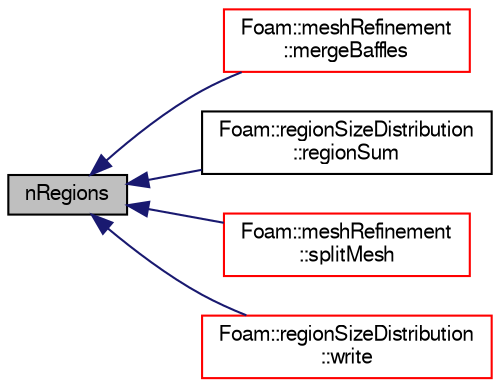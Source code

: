 digraph "nRegions"
{
  bgcolor="transparent";
  edge [fontname="FreeSans",fontsize="10",labelfontname="FreeSans",labelfontsize="10"];
  node [fontname="FreeSans",fontsize="10",shape=record];
  rankdir="LR";
  Node36 [label="nRegions",height=0.2,width=0.4,color="black", fillcolor="grey75", style="filled", fontcolor="black"];
  Node36 -> Node37 [dir="back",color="midnightblue",fontsize="10",style="solid",fontname="FreeSans"];
  Node37 [label="Foam::meshRefinement\l::mergeBaffles",height=0.2,width=0.4,color="red",URL="$a24662.html#aa959f1ef1377d3a4eaac5ff099280e50",tooltip="Merge baffles. Gets pairs of faces. "];
  Node36 -> Node42 [dir="back",color="midnightblue",fontsize="10",style="solid",fontname="FreeSans"];
  Node42 [label="Foam::regionSizeDistribution\l::regionSum",height=0.2,width=0.4,color="black",URL="$a28766.html#a3e00715c14eaed648342b0848c0e4d99"];
  Node36 -> Node43 [dir="back",color="midnightblue",fontsize="10",style="solid",fontname="FreeSans"];
  Node43 [label="Foam::meshRefinement\l::splitMesh",height=0.2,width=0.4,color="red",URL="$a24662.html#a08f4ea0b833b94c474aa41d492a55d31",tooltip="Split off (with optional buffer layers) unreachable areas. "];
  Node36 -> Node44 [dir="back",color="midnightblue",fontsize="10",style="solid",fontname="FreeSans"];
  Node44 [label="Foam::regionSizeDistribution\l::write",height=0.2,width=0.4,color="red",URL="$a28766.html#aac759501cf6c7895a70eecbef0226ae1",tooltip="Calculate the regionSizeDistribution and write. "];
}

